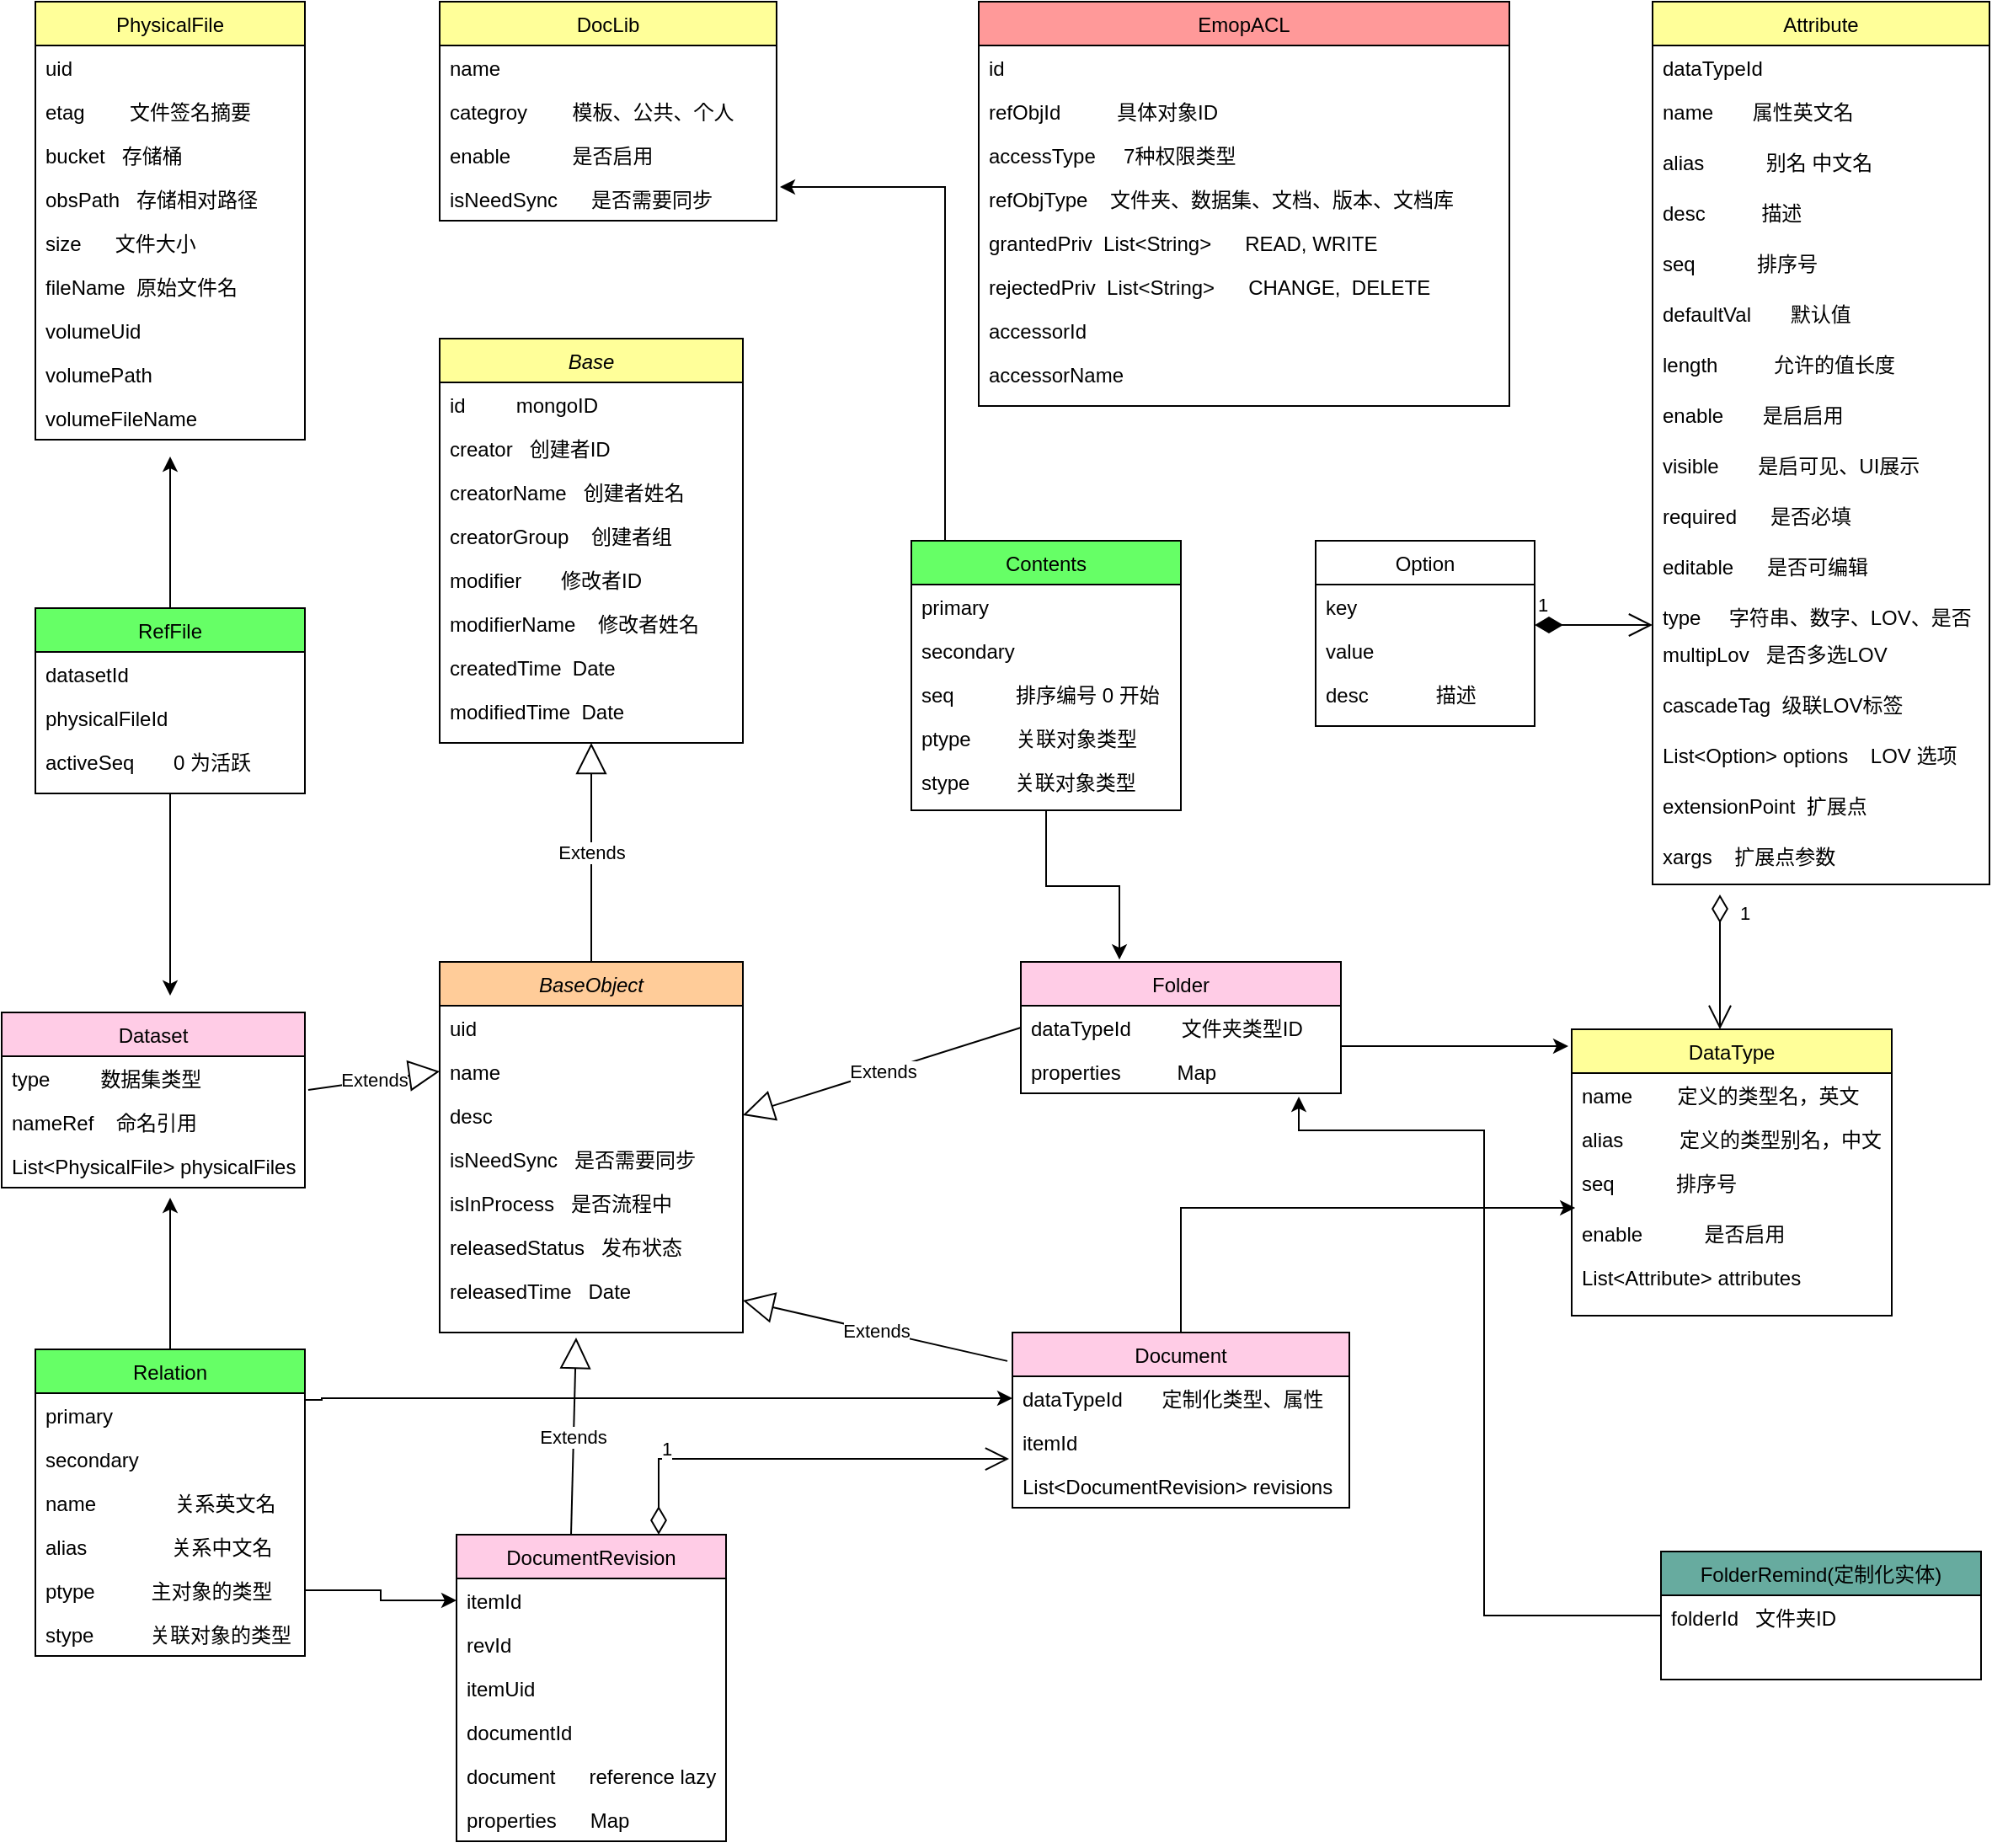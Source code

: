 <mxfile version="17.4.5" type="github">
  <diagram id="C5RBs43oDa-KdzZeNtuy" name="Page-1">
    <mxGraphModel dx="2489" dy="1931" grid="1" gridSize="10" guides="1" tooltips="1" connect="1" arrows="1" fold="1" page="1" pageScale="1" pageWidth="827" pageHeight="1169" math="0" shadow="0">
      <root>
        <mxCell id="WIyWlLk6GJQsqaUBKTNV-0" />
        <mxCell id="WIyWlLk6GJQsqaUBKTNV-1" parent="WIyWlLk6GJQsqaUBKTNV-0" />
        <mxCell id="zkfFHV4jXpPFQw0GAbJ--0" value="BaseObject&#xa;" style="swimlane;fontStyle=2;align=center;verticalAlign=top;childLayout=stackLayout;horizontal=1;startSize=26;horizontalStack=0;resizeParent=1;resizeLast=0;collapsible=1;marginBottom=0;rounded=0;shadow=0;strokeWidth=1;fillColor=#FFCC99;" parent="WIyWlLk6GJQsqaUBKTNV-1" vertex="1">
          <mxGeometry x="160" y="-550" width="180" height="220" as="geometry">
            <mxRectangle x="230" y="140" width="160" height="26" as="alternateBounds" />
          </mxGeometry>
        </mxCell>
        <mxCell id="7UqHb1-MVe2AxoYa3A6T-14" value="uid" style="text;align=left;verticalAlign=top;spacingLeft=4;spacingRight=4;overflow=hidden;rotatable=0;points=[[0,0.5],[1,0.5]];portConstraint=eastwest;rounded=0;shadow=0;html=0;" parent="zkfFHV4jXpPFQw0GAbJ--0" vertex="1">
          <mxGeometry y="26" width="180" height="26" as="geometry" />
        </mxCell>
        <mxCell id="zkfFHV4jXpPFQw0GAbJ--1" value="name" style="text;align=left;verticalAlign=top;spacingLeft=4;spacingRight=4;overflow=hidden;rotatable=0;points=[[0,0.5],[1,0.5]];portConstraint=eastwest;" parent="zkfFHV4jXpPFQw0GAbJ--0" vertex="1">
          <mxGeometry y="52" width="180" height="26" as="geometry" />
        </mxCell>
        <mxCell id="zkfFHV4jXpPFQw0GAbJ--2" value="desc" style="text;align=left;verticalAlign=top;spacingLeft=4;spacingRight=4;overflow=hidden;rotatable=0;points=[[0,0.5],[1,0.5]];portConstraint=eastwest;rounded=0;shadow=0;html=0;" parent="zkfFHV4jXpPFQw0GAbJ--0" vertex="1">
          <mxGeometry y="78" width="180" height="26" as="geometry" />
        </mxCell>
        <mxCell id="7UqHb1-MVe2AxoYa3A6T-80" value="isNeedSync   是否需要同步" style="text;align=left;verticalAlign=top;spacingLeft=4;spacingRight=4;overflow=hidden;rotatable=0;points=[[0,0.5],[1,0.5]];portConstraint=eastwest;" parent="zkfFHV4jXpPFQw0GAbJ--0" vertex="1">
          <mxGeometry y="104" width="180" height="26" as="geometry" />
        </mxCell>
        <mxCell id="7UqHb1-MVe2AxoYa3A6T-33" value="isInProcess   是否流程中" style="text;align=left;verticalAlign=top;spacingLeft=4;spacingRight=4;overflow=hidden;rotatable=0;points=[[0,0.5],[1,0.5]];portConstraint=eastwest;" parent="zkfFHV4jXpPFQw0GAbJ--0" vertex="1">
          <mxGeometry y="130" width="180" height="26" as="geometry" />
        </mxCell>
        <mxCell id="7UqHb1-MVe2AxoYa3A6T-28" value="releasedStatus   发布状态" style="text;align=left;verticalAlign=top;spacingLeft=4;spacingRight=4;overflow=hidden;rotatable=0;points=[[0,0.5],[1,0.5]];portConstraint=eastwest;rounded=0;shadow=0;html=0;" parent="zkfFHV4jXpPFQw0GAbJ--0" vertex="1">
          <mxGeometry y="156" width="180" height="26" as="geometry" />
        </mxCell>
        <mxCell id="7UqHb1-MVe2AxoYa3A6T-27" value="releasedTime   Date" style="text;align=left;verticalAlign=top;spacingLeft=4;spacingRight=4;overflow=hidden;rotatable=0;points=[[0,0.5],[1,0.5]];portConstraint=eastwest;rounded=0;shadow=0;html=0;" parent="zkfFHV4jXpPFQw0GAbJ--0" vertex="1">
          <mxGeometry y="182" width="180" height="38" as="geometry" />
        </mxCell>
        <mxCell id="zkfFHV4jXpPFQw0GAbJ--6" value="Dataset&#xa;" style="swimlane;fontStyle=0;align=center;verticalAlign=top;childLayout=stackLayout;horizontal=1;startSize=26;horizontalStack=0;resizeParent=1;resizeLast=0;collapsible=1;marginBottom=0;rounded=0;shadow=0;strokeWidth=1;fillColor=#FFCCE6;" parent="WIyWlLk6GJQsqaUBKTNV-1" vertex="1">
          <mxGeometry x="-100" y="-520" width="180" height="104" as="geometry">
            <mxRectangle x="130" y="380" width="160" height="26" as="alternateBounds" />
          </mxGeometry>
        </mxCell>
        <mxCell id="8u_H7iMbq9QSg-SHs5ca-37" value="type         数据集类型" style="text;align=left;verticalAlign=top;spacingLeft=4;spacingRight=4;overflow=hidden;rotatable=0;points=[[0,0.5],[1,0.5]];portConstraint=eastwest;" parent="zkfFHV4jXpPFQw0GAbJ--6" vertex="1">
          <mxGeometry y="26" width="180" height="26" as="geometry" />
        </mxCell>
        <mxCell id="zkfFHV4jXpPFQw0GAbJ--7" value="nameRef    命名引用" style="text;align=left;verticalAlign=top;spacingLeft=4;spacingRight=4;overflow=hidden;rotatable=0;points=[[0,0.5],[1,0.5]];portConstraint=eastwest;" parent="zkfFHV4jXpPFQw0GAbJ--6" vertex="1">
          <mxGeometry y="52" width="180" height="26" as="geometry" />
        </mxCell>
        <mxCell id="n_agzSUVFGA3T2yGTv1T-1" value="List&lt;PhysicalFile&gt; physicalFiles" style="text;align=left;verticalAlign=top;spacingLeft=4;spacingRight=4;overflow=hidden;rotatable=0;points=[[0,0.5],[1,0.5]];portConstraint=eastwest;" parent="zkfFHV4jXpPFQw0GAbJ--6" vertex="1">
          <mxGeometry y="78" width="180" height="26" as="geometry" />
        </mxCell>
        <mxCell id="zkfFHV4jXpPFQw0GAbJ--13" value="Folder&#xa;" style="swimlane;fontStyle=0;align=center;verticalAlign=top;childLayout=stackLayout;horizontal=1;startSize=26;horizontalStack=0;resizeParent=1;resizeLast=0;collapsible=1;marginBottom=0;rounded=0;shadow=0;strokeWidth=1;fillColor=#FFCCE6;" parent="WIyWlLk6GJQsqaUBKTNV-1" vertex="1">
          <mxGeometry x="505" y="-550" width="190" height="78" as="geometry">
            <mxRectangle x="340" y="380" width="170" height="26" as="alternateBounds" />
          </mxGeometry>
        </mxCell>
        <mxCell id="8u_H7iMbq9QSg-SHs5ca-73" value="dataTypeId         文件夹类型ID" style="text;align=left;verticalAlign=top;spacingLeft=4;spacingRight=4;overflow=hidden;rotatable=0;points=[[0,0.5],[1,0.5]];portConstraint=eastwest;" parent="zkfFHV4jXpPFQw0GAbJ--13" vertex="1">
          <mxGeometry y="26" width="190" height="26" as="geometry" />
        </mxCell>
        <mxCell id="n_agzSUVFGA3T2yGTv1T-52" value="properties          Map" style="text;align=left;verticalAlign=top;spacingLeft=4;spacingRight=4;overflow=hidden;rotatable=0;points=[[0,0.5],[1,0.5]];portConstraint=eastwest;" parent="zkfFHV4jXpPFQw0GAbJ--13" vertex="1">
          <mxGeometry y="52" width="190" height="26" as="geometry" />
        </mxCell>
        <mxCell id="n_agzSUVFGA3T2yGTv1T-34" style="edgeStyle=orthogonalEdgeStyle;rounded=0;orthogonalLoop=1;jettySize=auto;html=1;entryX=0.011;entryY=-0.077;entryDx=0;entryDy=0;entryPerimeter=0;" parent="WIyWlLk6GJQsqaUBKTNV-1" source="8u_H7iMbq9QSg-SHs5ca-0" target="7UqHb1-MVe2AxoYa3A6T-38" edge="1">
          <mxGeometry relative="1" as="geometry" />
        </mxCell>
        <mxCell id="8u_H7iMbq9QSg-SHs5ca-0" value="Document" style="swimlane;fontStyle=0;align=center;verticalAlign=top;childLayout=stackLayout;horizontal=1;startSize=26;horizontalStack=0;resizeParent=1;resizeLast=0;collapsible=1;marginBottom=0;rounded=0;shadow=0;strokeWidth=1;fillColor=#FFCCE6;" parent="WIyWlLk6GJQsqaUBKTNV-1" vertex="1">
          <mxGeometry x="500" y="-330" width="200" height="104" as="geometry">
            <mxRectangle x="340" y="380" width="170" height="26" as="alternateBounds" />
          </mxGeometry>
        </mxCell>
        <mxCell id="8u_H7iMbq9QSg-SHs5ca-81" value="dataTypeId       定制化类型、属性" style="text;align=left;verticalAlign=top;spacingLeft=4;spacingRight=4;overflow=hidden;rotatable=0;points=[[0,0.5],[1,0.5]];portConstraint=eastwest;" parent="8u_H7iMbq9QSg-SHs5ca-0" vertex="1">
          <mxGeometry y="26" width="200" height="26" as="geometry" />
        </mxCell>
        <mxCell id="7UqHb1-MVe2AxoYa3A6T-66" value="itemId            " style="text;align=left;verticalAlign=top;spacingLeft=4;spacingRight=4;overflow=hidden;rotatable=0;points=[[0,0.5],[1,0.5]];portConstraint=eastwest;" parent="8u_H7iMbq9QSg-SHs5ca-0" vertex="1">
          <mxGeometry y="52" width="200" height="26" as="geometry" />
        </mxCell>
        <mxCell id="8u_H7iMbq9QSg-SHs5ca-1" value="List&lt;DocumentRevision&gt; revisions" style="text;align=left;verticalAlign=top;spacingLeft=4;spacingRight=4;overflow=hidden;rotatable=0;points=[[0,0.5],[1,0.5]];portConstraint=eastwest;" parent="8u_H7iMbq9QSg-SHs5ca-0" vertex="1">
          <mxGeometry y="78" width="200" height="26" as="geometry" />
        </mxCell>
        <mxCell id="8u_H7iMbq9QSg-SHs5ca-4" value="DocumentRevision" style="swimlane;fontStyle=0;align=center;verticalAlign=top;childLayout=stackLayout;horizontal=1;startSize=26;horizontalStack=0;resizeParent=1;resizeLast=0;collapsible=1;marginBottom=0;rounded=0;shadow=0;strokeWidth=1;fillColor=#FFCCE6;" parent="WIyWlLk6GJQsqaUBKTNV-1" vertex="1">
          <mxGeometry x="170" y="-210" width="160" height="182" as="geometry">
            <mxRectangle x="340" y="380" width="170" height="26" as="alternateBounds" />
          </mxGeometry>
        </mxCell>
        <mxCell id="8u_H7iMbq9QSg-SHs5ca-5" value="itemId" style="text;align=left;verticalAlign=top;spacingLeft=4;spacingRight=4;overflow=hidden;rotatable=0;points=[[0,0.5],[1,0.5]];portConstraint=eastwest;" parent="8u_H7iMbq9QSg-SHs5ca-4" vertex="1">
          <mxGeometry y="26" width="160" height="26" as="geometry" />
        </mxCell>
        <mxCell id="7UqHb1-MVe2AxoYa3A6T-68" value="revId" style="text;align=left;verticalAlign=top;spacingLeft=4;spacingRight=4;overflow=hidden;rotatable=0;points=[[0,0.5],[1,0.5]];portConstraint=eastwest;" parent="8u_H7iMbq9QSg-SHs5ca-4" vertex="1">
          <mxGeometry y="52" width="160" height="26" as="geometry" />
        </mxCell>
        <mxCell id="dFxHvV_f7WffJ-2Uuugg-0" value="itemUid" style="text;align=left;verticalAlign=top;spacingLeft=4;spacingRight=4;overflow=hidden;rotatable=0;points=[[0,0.5],[1,0.5]];portConstraint=eastwest;" vertex="1" parent="8u_H7iMbq9QSg-SHs5ca-4">
          <mxGeometry y="78" width="160" height="26" as="geometry" />
        </mxCell>
        <mxCell id="n_agzSUVFGA3T2yGTv1T-0" value="documentId     " style="text;align=left;verticalAlign=top;spacingLeft=4;spacingRight=4;overflow=hidden;rotatable=0;points=[[0,0.5],[1,0.5]];portConstraint=eastwest;" parent="8u_H7iMbq9QSg-SHs5ca-4" vertex="1">
          <mxGeometry y="104" width="160" height="26" as="geometry" />
        </mxCell>
        <mxCell id="7UqHb1-MVe2AxoYa3A6T-67" value="document      reference lazy     " style="text;align=left;verticalAlign=top;spacingLeft=4;spacingRight=4;overflow=hidden;rotatable=0;points=[[0,0.5],[1,0.5]];portConstraint=eastwest;" parent="8u_H7iMbq9QSg-SHs5ca-4" vertex="1">
          <mxGeometry y="130" width="160" height="26" as="geometry" />
        </mxCell>
        <mxCell id="7UqHb1-MVe2AxoYa3A6T-76" value="properties      Map" style="text;align=left;verticalAlign=top;spacingLeft=4;spacingRight=4;overflow=hidden;rotatable=0;points=[[0,0.5],[1,0.5]];portConstraint=eastwest;" parent="8u_H7iMbq9QSg-SHs5ca-4" vertex="1">
          <mxGeometry y="156" width="160" height="26" as="geometry" />
        </mxCell>
        <mxCell id="8u_H7iMbq9QSg-SHs5ca-15" value="PhysicalFile" style="swimlane;fontStyle=0;align=center;verticalAlign=top;childLayout=stackLayout;horizontal=1;startSize=26;horizontalStack=0;resizeParent=1;resizeLast=0;collapsible=1;marginBottom=0;rounded=0;shadow=0;strokeWidth=1;fillColor=#FFFF99;" parent="WIyWlLk6GJQsqaUBKTNV-1" vertex="1">
          <mxGeometry x="-80" y="-1120" width="160" height="260" as="geometry">
            <mxRectangle x="130" y="380" width="160" height="26" as="alternateBounds" />
          </mxGeometry>
        </mxCell>
        <mxCell id="8u_H7iMbq9QSg-SHs5ca-16" value="uid" style="text;align=left;verticalAlign=top;spacingLeft=4;spacingRight=4;overflow=hidden;rotatable=0;points=[[0,0.5],[1,0.5]];portConstraint=eastwest;" parent="8u_H7iMbq9QSg-SHs5ca-15" vertex="1">
          <mxGeometry y="26" width="160" height="26" as="geometry" />
        </mxCell>
        <mxCell id="EB2yl-Joa8ze4Um7QoaV-15" value="etag        文件签名摘要" style="text;align=left;verticalAlign=top;spacingLeft=4;spacingRight=4;overflow=hidden;rotatable=0;points=[[0,0.5],[1,0.5]];portConstraint=eastwest;" parent="8u_H7iMbq9QSg-SHs5ca-15" vertex="1">
          <mxGeometry y="52" width="160" height="26" as="geometry" />
        </mxCell>
        <mxCell id="n_agzSUVFGA3T2yGTv1T-2" value="bucket   存储桶" style="text;align=left;verticalAlign=top;spacingLeft=4;spacingRight=4;overflow=hidden;rotatable=0;points=[[0,0.5],[1,0.5]];portConstraint=eastwest;" parent="8u_H7iMbq9QSg-SHs5ca-15" vertex="1">
          <mxGeometry y="78" width="160" height="26" as="geometry" />
        </mxCell>
        <mxCell id="7UqHb1-MVe2AxoYa3A6T-29" value="obsPath   存储相对路径" style="text;align=left;verticalAlign=top;spacingLeft=4;spacingRight=4;overflow=hidden;rotatable=0;points=[[0,0.5],[1,0.5]];portConstraint=eastwest;" parent="8u_H7iMbq9QSg-SHs5ca-15" vertex="1">
          <mxGeometry y="104" width="160" height="26" as="geometry" />
        </mxCell>
        <mxCell id="7UqHb1-MVe2AxoYa3A6T-30" value="size      文件大小" style="text;align=left;verticalAlign=top;spacingLeft=4;spacingRight=4;overflow=hidden;rotatable=0;points=[[0,0.5],[1,0.5]];portConstraint=eastwest;" parent="8u_H7iMbq9QSg-SHs5ca-15" vertex="1">
          <mxGeometry y="130" width="160" height="26" as="geometry" />
        </mxCell>
        <mxCell id="7UqHb1-MVe2AxoYa3A6T-2" value="fileName  原始文件名" style="text;align=left;verticalAlign=top;spacingLeft=4;spacingRight=4;overflow=hidden;rotatable=0;points=[[0,0.5],[1,0.5]];portConstraint=eastwest;" parent="8u_H7iMbq9QSg-SHs5ca-15" vertex="1">
          <mxGeometry y="156" width="160" height="26" as="geometry" />
        </mxCell>
        <mxCell id="7UqHb1-MVe2AxoYa3A6T-3" value="volumeUid" style="text;align=left;verticalAlign=top;spacingLeft=4;spacingRight=4;overflow=hidden;rotatable=0;points=[[0,0.5],[1,0.5]];portConstraint=eastwest;" parent="8u_H7iMbq9QSg-SHs5ca-15" vertex="1">
          <mxGeometry y="182" width="160" height="26" as="geometry" />
        </mxCell>
        <mxCell id="7UqHb1-MVe2AxoYa3A6T-4" value="volumePath" style="text;align=left;verticalAlign=top;spacingLeft=4;spacingRight=4;overflow=hidden;rotatable=0;points=[[0,0.5],[1,0.5]];portConstraint=eastwest;" parent="8u_H7iMbq9QSg-SHs5ca-15" vertex="1">
          <mxGeometry y="208" width="160" height="26" as="geometry" />
        </mxCell>
        <mxCell id="7UqHb1-MVe2AxoYa3A6T-5" value="volumeFileName" style="text;align=left;verticalAlign=top;spacingLeft=4;spacingRight=4;overflow=hidden;rotatable=0;points=[[0,0.5],[1,0.5]];portConstraint=eastwest;" parent="8u_H7iMbq9QSg-SHs5ca-15" vertex="1">
          <mxGeometry y="234" width="160" height="26" as="geometry" />
        </mxCell>
        <mxCell id="n_agzSUVFGA3T2yGTv1T-35" style="edgeStyle=orthogonalEdgeStyle;rounded=0;orthogonalLoop=1;jettySize=auto;html=1;entryX=1.01;entryY=0.231;entryDx=0;entryDy=0;entryPerimeter=0;" parent="WIyWlLk6GJQsqaUBKTNV-1" source="8u_H7iMbq9QSg-SHs5ca-42" target="7UqHb1-MVe2AxoYa3A6T-79" edge="1">
          <mxGeometry relative="1" as="geometry">
            <Array as="points">
              <mxPoint x="460" y="-1010" />
            </Array>
          </mxGeometry>
        </mxCell>
        <mxCell id="n_agzSUVFGA3T2yGTv1T-36" style="edgeStyle=orthogonalEdgeStyle;rounded=0;orthogonalLoop=1;jettySize=auto;html=1;entryX=0.308;entryY=-0.018;entryDx=0;entryDy=0;entryPerimeter=0;" parent="WIyWlLk6GJQsqaUBKTNV-1" source="8u_H7iMbq9QSg-SHs5ca-42" target="zkfFHV4jXpPFQw0GAbJ--13" edge="1">
          <mxGeometry relative="1" as="geometry">
            <mxPoint x="520" y="-520" as="targetPoint" />
          </mxGeometry>
        </mxCell>
        <mxCell id="8u_H7iMbq9QSg-SHs5ca-42" value="Contents" style="swimlane;fontStyle=0;align=center;verticalAlign=top;childLayout=stackLayout;horizontal=1;startSize=26;horizontalStack=0;resizeParent=1;resizeLast=0;collapsible=1;marginBottom=0;rounded=0;shadow=0;strokeWidth=1;fillColor=#66FF66;" parent="WIyWlLk6GJQsqaUBKTNV-1" vertex="1">
          <mxGeometry x="440" y="-800" width="160" height="160" as="geometry">
            <mxRectangle x="130" y="380" width="160" height="26" as="alternateBounds" />
          </mxGeometry>
        </mxCell>
        <mxCell id="8u_H7iMbq9QSg-SHs5ca-43" value="primary" style="text;align=left;verticalAlign=top;spacingLeft=4;spacingRight=4;overflow=hidden;rotatable=0;points=[[0,0.5],[1,0.5]];portConstraint=eastwest;" parent="8u_H7iMbq9QSg-SHs5ca-42" vertex="1">
          <mxGeometry y="26" width="160" height="26" as="geometry" />
        </mxCell>
        <mxCell id="8u_H7iMbq9QSg-SHs5ca-45" value="secondary" style="text;align=left;verticalAlign=top;spacingLeft=4;spacingRight=4;overflow=hidden;rotatable=0;points=[[0,0.5],[1,0.5]];portConstraint=eastwest;" parent="8u_H7iMbq9QSg-SHs5ca-42" vertex="1">
          <mxGeometry y="52" width="160" height="26" as="geometry" />
        </mxCell>
        <mxCell id="8u_H7iMbq9QSg-SHs5ca-46" value="seq           排序编号 0 开始" style="text;align=left;verticalAlign=top;spacingLeft=4;spacingRight=4;overflow=hidden;rotatable=0;points=[[0,0.5],[1,0.5]];portConstraint=eastwest;" parent="8u_H7iMbq9QSg-SHs5ca-42" vertex="1">
          <mxGeometry y="78" width="160" height="26" as="geometry" />
        </mxCell>
        <mxCell id="7UqHb1-MVe2AxoYa3A6T-73" value="ptype        关联对象类型" style="text;align=left;verticalAlign=top;spacingLeft=4;spacingRight=4;overflow=hidden;rotatable=0;points=[[0,0.5],[1,0.5]];portConstraint=eastwest;" parent="8u_H7iMbq9QSg-SHs5ca-42" vertex="1">
          <mxGeometry y="104" width="160" height="26" as="geometry" />
        </mxCell>
        <mxCell id="n_agzSUVFGA3T2yGTv1T-40" value="stype        关联对象类型" style="text;align=left;verticalAlign=top;spacingLeft=4;spacingRight=4;overflow=hidden;rotatable=0;points=[[0,0.5],[1,0.5]];portConstraint=eastwest;" parent="8u_H7iMbq9QSg-SHs5ca-42" vertex="1">
          <mxGeometry y="130" width="160" height="26" as="geometry" />
        </mxCell>
        <mxCell id="n_agzSUVFGA3T2yGTv1T-43" style="edgeStyle=orthogonalEdgeStyle;rounded=0;orthogonalLoop=1;jettySize=auto;html=1;" parent="WIyWlLk6GJQsqaUBKTNV-1" source="8u_H7iMbq9QSg-SHs5ca-55" edge="1">
          <mxGeometry relative="1" as="geometry">
            <mxPoint y="-410" as="targetPoint" />
          </mxGeometry>
        </mxCell>
        <mxCell id="8u_H7iMbq9QSg-SHs5ca-55" value="Relation" style="swimlane;fontStyle=0;align=center;verticalAlign=top;childLayout=stackLayout;horizontal=1;startSize=26;horizontalStack=0;resizeParent=1;resizeLast=0;collapsible=1;marginBottom=0;rounded=0;shadow=0;strokeWidth=1;fillColor=#66FF66;" parent="WIyWlLk6GJQsqaUBKTNV-1" vertex="1">
          <mxGeometry x="-80" y="-320" width="160" height="182" as="geometry">
            <mxRectangle x="130" y="380" width="160" height="26" as="alternateBounds" />
          </mxGeometry>
        </mxCell>
        <mxCell id="8u_H7iMbq9QSg-SHs5ca-56" value="primary" style="text;align=left;verticalAlign=top;spacingLeft=4;spacingRight=4;overflow=hidden;rotatable=0;points=[[0,0.5],[1,0.5]];portConstraint=eastwest;" parent="8u_H7iMbq9QSg-SHs5ca-55" vertex="1">
          <mxGeometry y="26" width="160" height="26" as="geometry" />
        </mxCell>
        <mxCell id="8u_H7iMbq9QSg-SHs5ca-58" value="secondary" style="text;align=left;verticalAlign=top;spacingLeft=4;spacingRight=4;overflow=hidden;rotatable=0;points=[[0,0.5],[1,0.5]];portConstraint=eastwest;" parent="8u_H7iMbq9QSg-SHs5ca-55" vertex="1">
          <mxGeometry y="52" width="160" height="26" as="geometry" />
        </mxCell>
        <mxCell id="7UqHb1-MVe2AxoYa3A6T-74" value="name              关系英文名" style="text;align=left;verticalAlign=top;spacingLeft=4;spacingRight=4;overflow=hidden;rotatable=0;points=[[0,0.5],[1,0.5]];portConstraint=eastwest;" parent="8u_H7iMbq9QSg-SHs5ca-55" vertex="1">
          <mxGeometry y="78" width="160" height="26" as="geometry" />
        </mxCell>
        <mxCell id="7UqHb1-MVe2AxoYa3A6T-75" value="alias               关系中文名" style="text;align=left;verticalAlign=top;spacingLeft=4;spacingRight=4;overflow=hidden;rotatable=0;points=[[0,0.5],[1,0.5]];portConstraint=eastwest;" parent="8u_H7iMbq9QSg-SHs5ca-55" vertex="1">
          <mxGeometry y="104" width="160" height="26" as="geometry" />
        </mxCell>
        <mxCell id="8u_H7iMbq9QSg-SHs5ca-59" value="ptype          主对象的类型" style="text;align=left;verticalAlign=top;spacingLeft=4;spacingRight=4;overflow=hidden;rotatable=0;points=[[0,0.5],[1,0.5]];portConstraint=eastwest;" parent="8u_H7iMbq9QSg-SHs5ca-55" vertex="1">
          <mxGeometry y="130" width="160" height="26" as="geometry" />
        </mxCell>
        <mxCell id="n_agzSUVFGA3T2yGTv1T-41" value="stype          关联对象的类型" style="text;align=left;verticalAlign=top;spacingLeft=4;spacingRight=4;overflow=hidden;rotatable=0;points=[[0,0.5],[1,0.5]];portConstraint=eastwest;" parent="8u_H7iMbq9QSg-SHs5ca-55" vertex="1">
          <mxGeometry y="156" width="160" height="26" as="geometry" />
        </mxCell>
        <mxCell id="8u_H7iMbq9QSg-SHs5ca-74" value="DataType" style="swimlane;fontStyle=0;align=center;verticalAlign=top;childLayout=stackLayout;horizontal=1;startSize=26;horizontalStack=0;resizeParent=1;resizeLast=0;collapsible=1;marginBottom=0;rounded=0;shadow=0;strokeWidth=1;fillColor=#FFFF99;" parent="WIyWlLk6GJQsqaUBKTNV-1" vertex="1">
          <mxGeometry x="832" y="-510" width="190" height="170" as="geometry">
            <mxRectangle x="340" y="380" width="170" height="26" as="alternateBounds" />
          </mxGeometry>
        </mxCell>
        <mxCell id="7UqHb1-MVe2AxoYa3A6T-36" value="name        定义的类型名，英文" style="text;align=left;verticalAlign=top;spacingLeft=4;spacingRight=4;overflow=hidden;rotatable=0;points=[[0,0.5],[1,0.5]];portConstraint=eastwest;" parent="8u_H7iMbq9QSg-SHs5ca-74" vertex="1">
          <mxGeometry y="26" width="190" height="26" as="geometry" />
        </mxCell>
        <mxCell id="7UqHb1-MVe2AxoYa3A6T-37" value="alias          定义的类型别名，中文" style="text;align=left;verticalAlign=top;spacingLeft=4;spacingRight=4;overflow=hidden;rotatable=0;points=[[0,0.5],[1,0.5]];portConstraint=eastwest;" parent="8u_H7iMbq9QSg-SHs5ca-74" vertex="1">
          <mxGeometry y="52" width="190" height="26" as="geometry" />
        </mxCell>
        <mxCell id="mZ8nRMwslVfR7fo_kV9--1" value="seq           排序号" style="text;align=left;verticalAlign=top;spacingLeft=4;spacingRight=4;overflow=hidden;rotatable=0;points=[[0,0.5],[1,0.5]];portConstraint=eastwest;" parent="8u_H7iMbq9QSg-SHs5ca-74" vertex="1">
          <mxGeometry y="78" width="190" height="30" as="geometry" />
        </mxCell>
        <mxCell id="7UqHb1-MVe2AxoYa3A6T-38" value="enable           是否启用" style="text;align=left;verticalAlign=top;spacingLeft=4;spacingRight=4;overflow=hidden;rotatable=0;points=[[0,0.5],[1,0.5]];portConstraint=eastwest;" parent="8u_H7iMbq9QSg-SHs5ca-74" vertex="1">
          <mxGeometry y="108" width="190" height="26" as="geometry" />
        </mxCell>
        <mxCell id="7UqHb1-MVe2AxoYa3A6T-35" value="List&lt;Attribute&gt; attributes" style="text;align=left;verticalAlign=top;spacingLeft=4;spacingRight=4;overflow=hidden;rotatable=0;points=[[0,0.5],[1,0.5]];portConstraint=eastwest;" parent="8u_H7iMbq9QSg-SHs5ca-74" vertex="1">
          <mxGeometry y="134" width="190" height="26" as="geometry" />
        </mxCell>
        <mxCell id="8u_H7iMbq9QSg-SHs5ca-77" value="Attribute" style="swimlane;fontStyle=0;align=center;verticalAlign=top;childLayout=stackLayout;horizontal=1;startSize=26;horizontalStack=0;resizeParent=1;resizeLast=0;collapsible=1;marginBottom=0;rounded=0;shadow=0;strokeWidth=1;fillColor=#FFFF99;" parent="WIyWlLk6GJQsqaUBKTNV-1" vertex="1">
          <mxGeometry x="880" y="-1120" width="200" height="524" as="geometry">
            <mxRectangle x="340" y="380" width="170" height="26" as="alternateBounds" />
          </mxGeometry>
        </mxCell>
        <mxCell id="n_agzSUVFGA3T2yGTv1T-3" value="dataTypeId" style="text;align=left;verticalAlign=top;spacingLeft=4;spacingRight=4;overflow=hidden;rotatable=0;points=[[0,0.5],[1,0.5]];portConstraint=eastwest;" parent="8u_H7iMbq9QSg-SHs5ca-77" vertex="1">
          <mxGeometry y="26" width="200" height="26" as="geometry" />
        </mxCell>
        <mxCell id="7UqHb1-MVe2AxoYa3A6T-42" value="name       属性英文名" style="text;align=left;verticalAlign=top;spacingLeft=4;spacingRight=4;overflow=hidden;rotatable=0;points=[[0,0.5],[1,0.5]];portConstraint=eastwest;" parent="8u_H7iMbq9QSg-SHs5ca-77" vertex="1">
          <mxGeometry y="52" width="200" height="30" as="geometry" />
        </mxCell>
        <mxCell id="7UqHb1-MVe2AxoYa3A6T-43" value="alias           别名 中文名" style="text;align=left;verticalAlign=top;spacingLeft=4;spacingRight=4;overflow=hidden;rotatable=0;points=[[0,0.5],[1,0.5]];portConstraint=eastwest;" parent="8u_H7iMbq9QSg-SHs5ca-77" vertex="1">
          <mxGeometry y="82" width="200" height="30" as="geometry" />
        </mxCell>
        <mxCell id="7UqHb1-MVe2AxoYa3A6T-44" value="desc          描述" style="text;align=left;verticalAlign=top;spacingLeft=4;spacingRight=4;overflow=hidden;rotatable=0;points=[[0,0.5],[1,0.5]];portConstraint=eastwest;" parent="8u_H7iMbq9QSg-SHs5ca-77" vertex="1">
          <mxGeometry y="112" width="200" height="30" as="geometry" />
        </mxCell>
        <mxCell id="mZ8nRMwslVfR7fo_kV9--0" value="seq           排序号" style="text;align=left;verticalAlign=top;spacingLeft=4;spacingRight=4;overflow=hidden;rotatable=0;points=[[0,0.5],[1,0.5]];portConstraint=eastwest;" parent="8u_H7iMbq9QSg-SHs5ca-77" vertex="1">
          <mxGeometry y="142" width="200" height="30" as="geometry" />
        </mxCell>
        <mxCell id="7UqHb1-MVe2AxoYa3A6T-49" value="defaultVal       默认值" style="text;align=left;verticalAlign=top;spacingLeft=4;spacingRight=4;overflow=hidden;rotatable=0;points=[[0,0.5],[1,0.5]];portConstraint=eastwest;" parent="8u_H7iMbq9QSg-SHs5ca-77" vertex="1">
          <mxGeometry y="172" width="200" height="30" as="geometry" />
        </mxCell>
        <mxCell id="7UqHb1-MVe2AxoYa3A6T-50" value="length          允许的值长度" style="text;align=left;verticalAlign=top;spacingLeft=4;spacingRight=4;overflow=hidden;rotatable=0;points=[[0,0.5],[1,0.5]];portConstraint=eastwest;" parent="8u_H7iMbq9QSg-SHs5ca-77" vertex="1">
          <mxGeometry y="202" width="200" height="30" as="geometry" />
        </mxCell>
        <mxCell id="7UqHb1-MVe2AxoYa3A6T-45" value="enable       是启启用" style="text;align=left;verticalAlign=top;spacingLeft=4;spacingRight=4;overflow=hidden;rotatable=0;points=[[0,0.5],[1,0.5]];portConstraint=eastwest;" parent="8u_H7iMbq9QSg-SHs5ca-77" vertex="1">
          <mxGeometry y="232" width="200" height="30" as="geometry" />
        </mxCell>
        <mxCell id="n_agzSUVFGA3T2yGTv1T-53" value="visible       是启可见、UI展示" style="text;align=left;verticalAlign=top;spacingLeft=4;spacingRight=4;overflow=hidden;rotatable=0;points=[[0,0.5],[1,0.5]];portConstraint=eastwest;" parent="8u_H7iMbq9QSg-SHs5ca-77" vertex="1">
          <mxGeometry y="262" width="200" height="30" as="geometry" />
        </mxCell>
        <mxCell id="7UqHb1-MVe2AxoYa3A6T-46" value="required      是否必填" style="text;align=left;verticalAlign=top;spacingLeft=4;spacingRight=4;overflow=hidden;rotatable=0;points=[[0,0.5],[1,0.5]];portConstraint=eastwest;" parent="8u_H7iMbq9QSg-SHs5ca-77" vertex="1">
          <mxGeometry y="292" width="200" height="30" as="geometry" />
        </mxCell>
        <mxCell id="7UqHb1-MVe2AxoYa3A6T-47" value="editable      是否可编辑" style="text;align=left;verticalAlign=top;spacingLeft=4;spacingRight=4;overflow=hidden;rotatable=0;points=[[0,0.5],[1,0.5]];portConstraint=eastwest;" parent="8u_H7iMbq9QSg-SHs5ca-77" vertex="1">
          <mxGeometry y="322" width="200" height="30" as="geometry" />
        </mxCell>
        <mxCell id="7UqHb1-MVe2AxoYa3A6T-48" value="type     字符串、数字、LOV、是否" style="text;align=left;verticalAlign=top;spacingLeft=4;spacingRight=4;overflow=hidden;rotatable=0;points=[[0,0.5],[1,0.5]];portConstraint=eastwest;" parent="8u_H7iMbq9QSg-SHs5ca-77" vertex="1">
          <mxGeometry y="352" width="200" height="22" as="geometry" />
        </mxCell>
        <mxCell id="7UqHb1-MVe2AxoYa3A6T-53" value="multipLov   是否多选LOV  " style="text;align=left;verticalAlign=top;spacingLeft=4;spacingRight=4;overflow=hidden;rotatable=0;points=[[0,0.5],[1,0.5]];portConstraint=eastwest;" parent="8u_H7iMbq9QSg-SHs5ca-77" vertex="1">
          <mxGeometry y="374" width="200" height="30" as="geometry" />
        </mxCell>
        <mxCell id="7UqHb1-MVe2AxoYa3A6T-54" value="cascadeTag  级联LOV标签  " style="text;align=left;verticalAlign=top;spacingLeft=4;spacingRight=4;overflow=hidden;rotatable=0;points=[[0,0.5],[1,0.5]];portConstraint=eastwest;" parent="8u_H7iMbq9QSg-SHs5ca-77" vertex="1">
          <mxGeometry y="404" width="200" height="30" as="geometry" />
        </mxCell>
        <mxCell id="7UqHb1-MVe2AxoYa3A6T-55" value="List&lt;Option&gt; options    LOV 选项" style="text;align=left;verticalAlign=top;spacingLeft=4;spacingRight=4;overflow=hidden;rotatable=0;points=[[0,0.5],[1,0.5]];portConstraint=eastwest;" parent="8u_H7iMbq9QSg-SHs5ca-77" vertex="1">
          <mxGeometry y="434" width="200" height="30" as="geometry" />
        </mxCell>
        <mxCell id="7UqHb1-MVe2AxoYa3A6T-51" value="extensionPoint  扩展点" style="text;align=left;verticalAlign=top;spacingLeft=4;spacingRight=4;overflow=hidden;rotatable=0;points=[[0,0.5],[1,0.5]];portConstraint=eastwest;" parent="8u_H7iMbq9QSg-SHs5ca-77" vertex="1">
          <mxGeometry y="464" width="200" height="30" as="geometry" />
        </mxCell>
        <mxCell id="7UqHb1-MVe2AxoYa3A6T-52" value="xargs    扩展点参数" style="text;align=left;verticalAlign=top;spacingLeft=4;spacingRight=4;overflow=hidden;rotatable=0;points=[[0,0.5],[1,0.5]];portConstraint=eastwest;" parent="8u_H7iMbq9QSg-SHs5ca-77" vertex="1">
          <mxGeometry y="494" width="200" height="30" as="geometry" />
        </mxCell>
        <mxCell id="7UqHb1-MVe2AxoYa3A6T-56" value="Option" style="swimlane;fontStyle=0;align=center;verticalAlign=top;childLayout=stackLayout;horizontal=1;startSize=26;horizontalStack=0;resizeParent=1;resizeLast=0;collapsible=1;marginBottom=0;rounded=0;shadow=0;strokeWidth=1;" parent="WIyWlLk6GJQsqaUBKTNV-1" vertex="1">
          <mxGeometry x="680" y="-800" width="130" height="110" as="geometry">
            <mxRectangle x="340" y="380" width="170" height="26" as="alternateBounds" />
          </mxGeometry>
        </mxCell>
        <mxCell id="7UqHb1-MVe2AxoYa3A6T-57" value="key" style="text;align=left;verticalAlign=top;spacingLeft=4;spacingRight=4;overflow=hidden;rotatable=0;points=[[0,0.5],[1,0.5]];portConstraint=eastwest;" parent="7UqHb1-MVe2AxoYa3A6T-56" vertex="1">
          <mxGeometry y="26" width="130" height="26" as="geometry" />
        </mxCell>
        <mxCell id="7UqHb1-MVe2AxoYa3A6T-58" value="value" style="text;align=left;verticalAlign=top;spacingLeft=4;spacingRight=4;overflow=hidden;rotatable=0;points=[[0,0.5],[1,0.5]];portConstraint=eastwest;" parent="7UqHb1-MVe2AxoYa3A6T-56" vertex="1">
          <mxGeometry y="52" width="130" height="26" as="geometry" />
        </mxCell>
        <mxCell id="7UqHb1-MVe2AxoYa3A6T-59" value="desc            描述" style="text;align=left;verticalAlign=top;spacingLeft=4;spacingRight=4;overflow=hidden;rotatable=0;points=[[0,0.5],[1,0.5]];portConstraint=eastwest;" parent="7UqHb1-MVe2AxoYa3A6T-56" vertex="1">
          <mxGeometry y="78" width="130" height="26" as="geometry" />
        </mxCell>
        <mxCell id="7UqHb1-MVe2AxoYa3A6T-91" value="1" style="endArrow=open;html=1;endSize=12;startArrow=diamondThin;startSize=14;startFill=0;edgeStyle=orthogonalEdgeStyle;align=left;verticalAlign=bottom;rounded=0;exitX=0.75;exitY=0;exitDx=0;exitDy=0;entryX=-0.01;entryY=0.885;entryDx=0;entryDy=0;entryPerimeter=0;" parent="WIyWlLk6GJQsqaUBKTNV-1" source="8u_H7iMbq9QSg-SHs5ca-4" target="7UqHb1-MVe2AxoYa3A6T-66" edge="1">
          <mxGeometry x="-0.667" relative="1" as="geometry">
            <mxPoint x="770" y="-460" as="sourcePoint" />
            <mxPoint x="690" y="-510" as="targetPoint" />
            <mxPoint as="offset" />
          </mxGeometry>
        </mxCell>
        <mxCell id="7UqHb1-MVe2AxoYa3A6T-97" value="Extends" style="endArrow=block;endSize=16;endFill=0;html=1;rounded=0;entryX=0;entryY=0.5;entryDx=0;entryDy=0;exitX=1.011;exitY=0.769;exitDx=0;exitDy=0;exitPerimeter=0;" parent="WIyWlLk6GJQsqaUBKTNV-1" source="8u_H7iMbq9QSg-SHs5ca-37" target="zkfFHV4jXpPFQw0GAbJ--1" edge="1">
          <mxGeometry width="160" relative="1" as="geometry">
            <mxPoint x="-60" y="200" as="sourcePoint" />
            <mxPoint x="110" y="110" as="targetPoint" />
          </mxGeometry>
        </mxCell>
        <mxCell id="7UqHb1-MVe2AxoYa3A6T-98" value="Extends" style="endArrow=block;endSize=16;endFill=0;html=1;rounded=0;entryX=1;entryY=0.5;entryDx=0;entryDy=0;exitX=0;exitY=0.5;exitDx=0;exitDy=0;" parent="WIyWlLk6GJQsqaUBKTNV-1" source="8u_H7iMbq9QSg-SHs5ca-73" target="zkfFHV4jXpPFQw0GAbJ--2" edge="1">
          <mxGeometry width="160" relative="1" as="geometry">
            <mxPoint x="170" y="203" as="sourcePoint" />
            <mxPoint x="310" y="104" as="targetPoint" />
          </mxGeometry>
        </mxCell>
        <mxCell id="7UqHb1-MVe2AxoYa3A6T-99" value="Extends" style="endArrow=block;endSize=16;endFill=0;html=1;rounded=0;entryX=1;entryY=0.5;entryDx=0;entryDy=0;exitX=-0.015;exitY=0.163;exitDx=0;exitDy=0;exitPerimeter=0;" parent="WIyWlLk6GJQsqaUBKTNV-1" source="8u_H7iMbq9QSg-SHs5ca-0" target="7UqHb1-MVe2AxoYa3A6T-27" edge="1">
          <mxGeometry width="160" relative="1" as="geometry">
            <mxPoint x="430" y="-430" as="sourcePoint" />
            <mxPoint x="250" y="120" as="targetPoint" />
          </mxGeometry>
        </mxCell>
        <mxCell id="7UqHb1-MVe2AxoYa3A6T-100" value="Extends" style="endArrow=block;endSize=16;endFill=0;html=1;rounded=0;entryX=0.45;entryY=1.079;entryDx=0;entryDy=0;entryPerimeter=0;exitX=0.425;exitY=0;exitDx=0;exitDy=0;exitPerimeter=0;" parent="WIyWlLk6GJQsqaUBKTNV-1" source="8u_H7iMbq9QSg-SHs5ca-4" target="7UqHb1-MVe2AxoYa3A6T-27" edge="1">
          <mxGeometry width="160" relative="1" as="geometry">
            <mxPoint x="519.92" y="176.01" as="sourcePoint" />
            <mxPoint x="280.0" y="104.004" as="targetPoint" />
          </mxGeometry>
        </mxCell>
        <mxCell id="EB2yl-Joa8ze4Um7QoaV-2" value="EmopACL" style="swimlane;fontStyle=0;align=center;verticalAlign=top;childLayout=stackLayout;horizontal=1;startSize=26;horizontalStack=0;resizeParent=1;resizeLast=0;collapsible=1;marginBottom=0;rounded=0;shadow=0;strokeWidth=1;fillColor=#FF9999;" parent="WIyWlLk6GJQsqaUBKTNV-1" vertex="1">
          <mxGeometry x="480" y="-1120" width="315" height="240" as="geometry">
            <mxRectangle x="340" y="380" width="170" height="26" as="alternateBounds" />
          </mxGeometry>
        </mxCell>
        <mxCell id="EB2yl-Joa8ze4Um7QoaV-3" value="id" style="text;align=left;verticalAlign=top;spacingLeft=4;spacingRight=4;overflow=hidden;rotatable=0;points=[[0,0.5],[1,0.5]];portConstraint=eastwest;" parent="EB2yl-Joa8ze4Um7QoaV-2" vertex="1">
          <mxGeometry y="26" width="315" height="26" as="geometry" />
        </mxCell>
        <mxCell id="EB2yl-Joa8ze4Um7QoaV-4" value="refObjId          具体对象ID" style="text;align=left;verticalAlign=top;spacingLeft=4;spacingRight=4;overflow=hidden;rotatable=0;points=[[0,0.5],[1,0.5]];portConstraint=eastwest;" parent="EB2yl-Joa8ze4Um7QoaV-2" vertex="1">
          <mxGeometry y="52" width="315" height="26" as="geometry" />
        </mxCell>
        <mxCell id="EB2yl-Joa8ze4Um7QoaV-5" value="accessType     7种权限类型" style="text;align=left;verticalAlign=top;spacingLeft=4;spacingRight=4;overflow=hidden;rotatable=0;points=[[0,0.5],[1,0.5]];portConstraint=eastwest;" parent="EB2yl-Joa8ze4Um7QoaV-2" vertex="1">
          <mxGeometry y="78" width="315" height="26" as="geometry" />
        </mxCell>
        <mxCell id="EB2yl-Joa8ze4Um7QoaV-6" value="refObjType    文件夹、数据集、文档、版本、文档库" style="text;align=left;verticalAlign=top;spacingLeft=4;spacingRight=4;overflow=hidden;rotatable=0;points=[[0,0.5],[1,0.5]];portConstraint=eastwest;" parent="EB2yl-Joa8ze4Um7QoaV-2" vertex="1">
          <mxGeometry y="104" width="315" height="26" as="geometry" />
        </mxCell>
        <mxCell id="EB2yl-Joa8ze4Um7QoaV-7" value="grantedPriv  List&lt;String&gt;      READ, WRITE" style="text;align=left;verticalAlign=top;spacingLeft=4;spacingRight=4;overflow=hidden;rotatable=0;points=[[0,0.5],[1,0.5]];portConstraint=eastwest;" parent="EB2yl-Joa8ze4Um7QoaV-2" vertex="1">
          <mxGeometry y="130" width="315" height="26" as="geometry" />
        </mxCell>
        <mxCell id="EB2yl-Joa8ze4Um7QoaV-8" value="rejectedPriv  List&lt;String&gt;      CHANGE,  DELETE" style="text;align=left;verticalAlign=top;spacingLeft=4;spacingRight=4;overflow=hidden;rotatable=0;points=[[0,0.5],[1,0.5]];portConstraint=eastwest;" parent="EB2yl-Joa8ze4Um7QoaV-2" vertex="1">
          <mxGeometry y="156" width="315" height="26" as="geometry" />
        </mxCell>
        <mxCell id="EB2yl-Joa8ze4Um7QoaV-9" value="accessorId" style="text;align=left;verticalAlign=top;spacingLeft=4;spacingRight=4;overflow=hidden;rotatable=0;points=[[0,0.5],[1,0.5]];portConstraint=eastwest;" parent="EB2yl-Joa8ze4Um7QoaV-2" vertex="1">
          <mxGeometry y="182" width="315" height="26" as="geometry" />
        </mxCell>
        <mxCell id="n_agzSUVFGA3T2yGTv1T-5" value="accessorName" style="text;align=left;verticalAlign=top;spacingLeft=4;spacingRight=4;overflow=hidden;rotatable=0;points=[[0,0.5],[1,0.5]];portConstraint=eastwest;" parent="EB2yl-Joa8ze4Um7QoaV-2" vertex="1">
          <mxGeometry y="208" width="315" height="26" as="geometry" />
        </mxCell>
        <mxCell id="n_agzSUVFGA3T2yGTv1T-31" style="edgeStyle=orthogonalEdgeStyle;rounded=0;orthogonalLoop=1;jettySize=auto;html=1;exitX=0.5;exitY=0;exitDx=0;exitDy=0;" parent="WIyWlLk6GJQsqaUBKTNV-1" source="ccxk6bI4477hbEOS65r--0" edge="1">
          <mxGeometry relative="1" as="geometry">
            <mxPoint y="-850" as="targetPoint" />
          </mxGeometry>
        </mxCell>
        <mxCell id="n_agzSUVFGA3T2yGTv1T-32" style="edgeStyle=orthogonalEdgeStyle;rounded=0;orthogonalLoop=1;jettySize=auto;html=1;" parent="WIyWlLk6GJQsqaUBKTNV-1" source="ccxk6bI4477hbEOS65r--0" edge="1">
          <mxGeometry relative="1" as="geometry">
            <mxPoint y="-530" as="targetPoint" />
          </mxGeometry>
        </mxCell>
        <mxCell id="ccxk6bI4477hbEOS65r--0" value="RefFile" style="swimlane;fontStyle=0;align=center;verticalAlign=top;childLayout=stackLayout;horizontal=1;startSize=26;horizontalStack=0;resizeParent=1;resizeLast=0;collapsible=1;marginBottom=0;rounded=0;shadow=0;strokeWidth=1;fillColor=#66FF66;" parent="WIyWlLk6GJQsqaUBKTNV-1" vertex="1">
          <mxGeometry x="-80" y="-760" width="160" height="110" as="geometry">
            <mxRectangle x="130" y="380" width="160" height="26" as="alternateBounds" />
          </mxGeometry>
        </mxCell>
        <mxCell id="ccxk6bI4477hbEOS65r--2" value="datasetId" style="text;align=left;verticalAlign=top;spacingLeft=4;spacingRight=4;overflow=hidden;rotatable=0;points=[[0,0.5],[1,0.5]];portConstraint=eastwest;" parent="ccxk6bI4477hbEOS65r--0" vertex="1">
          <mxGeometry y="26" width="160" height="26" as="geometry" />
        </mxCell>
        <mxCell id="ccxk6bI4477hbEOS65r--3" value="physicalFileId" style="text;align=left;verticalAlign=top;spacingLeft=4;spacingRight=4;overflow=hidden;rotatable=0;points=[[0,0.5],[1,0.5]];portConstraint=eastwest;" parent="ccxk6bI4477hbEOS65r--0" vertex="1">
          <mxGeometry y="52" width="160" height="26" as="geometry" />
        </mxCell>
        <mxCell id="ccxk6bI4477hbEOS65r--4" value="activeSeq       0 为活跃" style="text;align=left;verticalAlign=top;spacingLeft=4;spacingRight=4;overflow=hidden;rotatable=0;points=[[0,0.5],[1,0.5]];portConstraint=eastwest;" parent="ccxk6bI4477hbEOS65r--0" vertex="1">
          <mxGeometry y="78" width="160" height="26" as="geometry" />
        </mxCell>
        <mxCell id="n_agzSUVFGA3T2yGTv1T-6" value="Base" style="swimlane;fontStyle=2;align=center;verticalAlign=top;childLayout=stackLayout;horizontal=1;startSize=26;horizontalStack=0;resizeParent=1;resizeLast=0;collapsible=1;marginBottom=0;rounded=0;shadow=0;strokeWidth=1;fillColor=#FFFF99;" parent="WIyWlLk6GJQsqaUBKTNV-1" vertex="1">
          <mxGeometry x="160" y="-920" width="180" height="240" as="geometry">
            <mxRectangle x="230" y="140" width="160" height="26" as="alternateBounds" />
          </mxGeometry>
        </mxCell>
        <mxCell id="n_agzSUVFGA3T2yGTv1T-7" value="id         mongoID" style="text;align=left;verticalAlign=top;spacingLeft=4;spacingRight=4;overflow=hidden;rotatable=0;points=[[0,0.5],[1,0.5]];portConstraint=eastwest;rounded=0;shadow=0;html=0;" parent="n_agzSUVFGA3T2yGTv1T-6" vertex="1">
          <mxGeometry y="26" width="180" height="26" as="geometry" />
        </mxCell>
        <mxCell id="n_agzSUVFGA3T2yGTv1T-14" value="creator   创建者ID" style="text;align=left;verticalAlign=top;spacingLeft=4;spacingRight=4;overflow=hidden;rotatable=0;points=[[0,0.5],[1,0.5]];portConstraint=eastwest;rounded=0;shadow=0;html=0;" parent="n_agzSUVFGA3T2yGTv1T-6" vertex="1">
          <mxGeometry y="52" width="180" height="26" as="geometry" />
        </mxCell>
        <mxCell id="n_agzSUVFGA3T2yGTv1T-15" value="creatorName   创建者姓名" style="text;align=left;verticalAlign=top;spacingLeft=4;spacingRight=4;overflow=hidden;rotatable=0;points=[[0,0.5],[1,0.5]];portConstraint=eastwest;rounded=0;shadow=0;html=0;" parent="n_agzSUVFGA3T2yGTv1T-6" vertex="1">
          <mxGeometry y="78" width="180" height="26" as="geometry" />
        </mxCell>
        <mxCell id="n_agzSUVFGA3T2yGTv1T-16" value="creatorGroup    创建者组" style="text;align=left;verticalAlign=top;spacingLeft=4;spacingRight=4;overflow=hidden;rotatable=0;points=[[0,0.5],[1,0.5]];portConstraint=eastwest;rounded=0;shadow=0;html=0;" parent="n_agzSUVFGA3T2yGTv1T-6" vertex="1">
          <mxGeometry y="104" width="180" height="26" as="geometry" />
        </mxCell>
        <mxCell id="n_agzSUVFGA3T2yGTv1T-17" value="modifier       修改者ID" style="text;align=left;verticalAlign=top;spacingLeft=4;spacingRight=4;overflow=hidden;rotatable=0;points=[[0,0.5],[1,0.5]];portConstraint=eastwest;rounded=0;shadow=0;html=0;" parent="n_agzSUVFGA3T2yGTv1T-6" vertex="1">
          <mxGeometry y="130" width="180" height="26" as="geometry" />
        </mxCell>
        <mxCell id="n_agzSUVFGA3T2yGTv1T-18" value="modifierName    修改者姓名" style="text;align=left;verticalAlign=top;spacingLeft=4;spacingRight=4;overflow=hidden;rotatable=0;points=[[0,0.5],[1,0.5]];portConstraint=eastwest;rounded=0;shadow=0;html=0;" parent="n_agzSUVFGA3T2yGTv1T-6" vertex="1">
          <mxGeometry y="156" width="180" height="26" as="geometry" />
        </mxCell>
        <mxCell id="n_agzSUVFGA3T2yGTv1T-19" value="createdTime  Date&#xa;" style="text;align=left;verticalAlign=top;spacingLeft=4;spacingRight=4;overflow=hidden;rotatable=0;points=[[0,0.5],[1,0.5]];portConstraint=eastwest;rounded=0;shadow=0;html=0;" parent="n_agzSUVFGA3T2yGTv1T-6" vertex="1">
          <mxGeometry y="182" width="180" height="26" as="geometry" />
        </mxCell>
        <mxCell id="n_agzSUVFGA3T2yGTv1T-20" value="modifiedTime  Date" style="text;align=left;verticalAlign=top;spacingLeft=4;spacingRight=4;overflow=hidden;rotatable=0;points=[[0,0.5],[1,0.5]];portConstraint=eastwest;rounded=0;shadow=0;html=0;" parent="n_agzSUVFGA3T2yGTv1T-6" vertex="1">
          <mxGeometry y="208" width="180" height="26" as="geometry" />
        </mxCell>
        <mxCell id="n_agzSUVFGA3T2yGTv1T-25" value="Extends" style="endArrow=block;endSize=16;endFill=0;html=1;rounded=0;entryX=0.5;entryY=1;entryDx=0;entryDy=0;exitX=0.5;exitY=0;exitDx=0;exitDy=0;" parent="WIyWlLk6GJQsqaUBKTNV-1" source="zkfFHV4jXpPFQw0GAbJ--0" target="n_agzSUVFGA3T2yGTv1T-6" edge="1">
          <mxGeometry width="160" relative="1" as="geometry">
            <mxPoint x="110" y="-53.99" as="sourcePoint" />
            <mxPoint x="187.02" y="-120" as="targetPoint" />
          </mxGeometry>
        </mxCell>
        <mxCell id="8u_H7iMbq9QSg-SHs5ca-80" value="1" style="endArrow=open;html=1;endSize=12;startArrow=diamondThin;startSize=14;startFill=1;edgeStyle=orthogonalEdgeStyle;align=left;verticalAlign=bottom;rounded=0;" parent="WIyWlLk6GJQsqaUBKTNV-1" edge="1">
          <mxGeometry x="-1" y="3" relative="1" as="geometry">
            <mxPoint x="810" y="-750" as="sourcePoint" />
            <mxPoint x="880" y="-750" as="targetPoint" />
            <Array as="points">
              <mxPoint x="880" y="-749.5" />
              <mxPoint x="880" y="-749.5" />
            </Array>
          </mxGeometry>
        </mxCell>
        <mxCell id="7UqHb1-MVe2AxoYa3A6T-65" value="1" style="endArrow=open;html=1;endSize=12;startArrow=diamondThin;startSize=14;startFill=0;edgeStyle=orthogonalEdgeStyle;align=left;verticalAlign=bottom;rounded=0;" parent="WIyWlLk6GJQsqaUBKTNV-1" edge="1">
          <mxGeometry x="-0.5" y="10" relative="1" as="geometry">
            <mxPoint x="920" y="-590" as="sourcePoint" />
            <mxPoint x="920" y="-510" as="targetPoint" />
            <mxPoint as="offset" />
          </mxGeometry>
        </mxCell>
        <mxCell id="8u_H7iMbq9QSg-SHs5ca-83" value="DocLib" style="swimlane;fontStyle=0;align=center;verticalAlign=top;childLayout=stackLayout;horizontal=1;startSize=26;horizontalStack=0;resizeParent=1;resizeLast=0;collapsible=1;marginBottom=0;rounded=0;shadow=0;strokeWidth=1;fillColor=#FFFF99;" parent="WIyWlLk6GJQsqaUBKTNV-1" vertex="1">
          <mxGeometry x="160" y="-1120" width="200" height="130" as="geometry">
            <mxRectangle x="340" y="380" width="170" height="26" as="alternateBounds" />
          </mxGeometry>
        </mxCell>
        <mxCell id="7UqHb1-MVe2AxoYa3A6T-77" value="name" style="text;align=left;verticalAlign=top;spacingLeft=4;spacingRight=4;overflow=hidden;rotatable=0;points=[[0,0.5],[1,0.5]];portConstraint=eastwest;" parent="8u_H7iMbq9QSg-SHs5ca-83" vertex="1">
          <mxGeometry y="26" width="200" height="26" as="geometry" />
        </mxCell>
        <mxCell id="7UqHb1-MVe2AxoYa3A6T-81" value="categroy        模板、公共、个人" style="text;align=left;verticalAlign=top;spacingLeft=4;spacingRight=4;overflow=hidden;rotatable=0;points=[[0,0.5],[1,0.5]];portConstraint=eastwest;" parent="8u_H7iMbq9QSg-SHs5ca-83" vertex="1">
          <mxGeometry y="52" width="200" height="26" as="geometry" />
        </mxCell>
        <mxCell id="7UqHb1-MVe2AxoYa3A6T-78" value="enable           是否启用" style="text;align=left;verticalAlign=top;spacingLeft=4;spacingRight=4;overflow=hidden;rotatable=0;points=[[0,0.5],[1,0.5]];portConstraint=eastwest;" parent="8u_H7iMbq9QSg-SHs5ca-83" vertex="1">
          <mxGeometry y="78" width="200" height="26" as="geometry" />
        </mxCell>
        <mxCell id="7UqHb1-MVe2AxoYa3A6T-79" value="isNeedSync      是否需要同步" style="text;align=left;verticalAlign=top;spacingLeft=4;spacingRight=4;overflow=hidden;rotatable=0;points=[[0,0.5],[1,0.5]];portConstraint=eastwest;" parent="8u_H7iMbq9QSg-SHs5ca-83" vertex="1">
          <mxGeometry y="104" width="200" height="26" as="geometry" />
        </mxCell>
        <mxCell id="n_agzSUVFGA3T2yGTv1T-33" style="edgeStyle=orthogonalEdgeStyle;rounded=0;orthogonalLoop=1;jettySize=auto;html=1;exitX=1;exitY=0.5;exitDx=0;exitDy=0;" parent="WIyWlLk6GJQsqaUBKTNV-1" source="8u_H7iMbq9QSg-SHs5ca-73" edge="1">
          <mxGeometry relative="1" as="geometry">
            <mxPoint x="830" y="-500" as="targetPoint" />
            <Array as="points">
              <mxPoint x="695" y="-500" />
            </Array>
          </mxGeometry>
        </mxCell>
        <mxCell id="n_agzSUVFGA3T2yGTv1T-42" style="edgeStyle=orthogonalEdgeStyle;rounded=0;orthogonalLoop=1;jettySize=auto;html=1;entryX=0;entryY=0.5;entryDx=0;entryDy=0;" parent="WIyWlLk6GJQsqaUBKTNV-1" source="8u_H7iMbq9QSg-SHs5ca-59" target="8u_H7iMbq9QSg-SHs5ca-5" edge="1">
          <mxGeometry relative="1" as="geometry">
            <mxPoint x="160" y="-177" as="targetPoint" />
          </mxGeometry>
        </mxCell>
        <mxCell id="n_agzSUVFGA3T2yGTv1T-50" style="edgeStyle=orthogonalEdgeStyle;rounded=0;orthogonalLoop=1;jettySize=auto;html=1;" parent="WIyWlLk6GJQsqaUBKTNV-1" source="n_agzSUVFGA3T2yGTv1T-44" edge="1">
          <mxGeometry relative="1" as="geometry">
            <mxPoint x="670" y="-470" as="targetPoint" />
            <Array as="points">
              <mxPoint x="780" y="-162" />
              <mxPoint x="780" y="-450" />
              <mxPoint x="670" y="-450" />
            </Array>
          </mxGeometry>
        </mxCell>
        <mxCell id="n_agzSUVFGA3T2yGTv1T-44" value="FolderRemind(定制化实体)" style="swimlane;fontStyle=0;align=center;verticalAlign=top;childLayout=stackLayout;horizontal=1;startSize=26;horizontalStack=0;resizeParent=1;resizeLast=0;collapsible=1;marginBottom=0;rounded=0;shadow=0;strokeWidth=1;fillColor=#67AB9F;" parent="WIyWlLk6GJQsqaUBKTNV-1" vertex="1">
          <mxGeometry x="885" y="-200" width="190" height="76" as="geometry">
            <mxRectangle x="340" y="380" width="170" height="26" as="alternateBounds" />
          </mxGeometry>
        </mxCell>
        <mxCell id="n_agzSUVFGA3T2yGTv1T-45" value="folderId   文件夹ID" style="text;align=left;verticalAlign=top;spacingLeft=4;spacingRight=4;overflow=hidden;rotatable=0;points=[[0,0.5],[1,0.5]];portConstraint=eastwest;" parent="n_agzSUVFGA3T2yGTv1T-44" vertex="1">
          <mxGeometry y="26" width="190" height="26" as="geometry" />
        </mxCell>
        <mxCell id="n_agzSUVFGA3T2yGTv1T-51" style="edgeStyle=orthogonalEdgeStyle;rounded=0;orthogonalLoop=1;jettySize=auto;html=1;entryX=0;entryY=0.5;entryDx=0;entryDy=0;" parent="WIyWlLk6GJQsqaUBKTNV-1" target="8u_H7iMbq9QSg-SHs5ca-81" edge="1">
          <mxGeometry relative="1" as="geometry">
            <mxPoint x="80" y="-290" as="sourcePoint" />
            <Array as="points">
              <mxPoint x="90" y="-290" />
              <mxPoint x="90" y="-291" />
            </Array>
          </mxGeometry>
        </mxCell>
      </root>
    </mxGraphModel>
  </diagram>
</mxfile>
